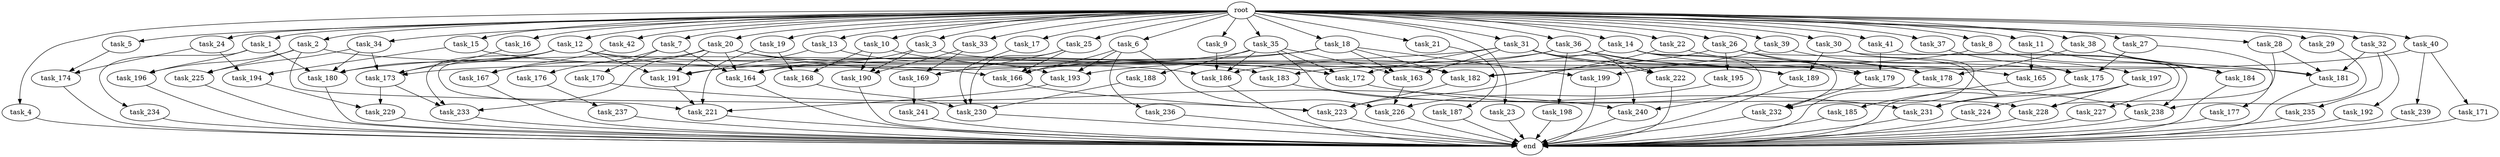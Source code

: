 digraph G {
  root [size="0.000000"];
  task_1 [size="10.240000"];
  task_2 [size="10.240000"];
  task_3 [size="10.240000"];
  task_4 [size="10.240000"];
  task_5 [size="10.240000"];
  task_6 [size="10.240000"];
  task_7 [size="10.240000"];
  task_8 [size="10.240000"];
  task_9 [size="10.240000"];
  task_10 [size="10.240000"];
  task_11 [size="10.240000"];
  task_12 [size="10.240000"];
  task_13 [size="10.240000"];
  task_14 [size="10.240000"];
  task_15 [size="10.240000"];
  task_16 [size="10.240000"];
  task_17 [size="10.240000"];
  task_18 [size="10.240000"];
  task_19 [size="10.240000"];
  task_20 [size="10.240000"];
  task_21 [size="10.240000"];
  task_22 [size="10.240000"];
  task_23 [size="10.240000"];
  task_24 [size="10.240000"];
  task_25 [size="10.240000"];
  task_26 [size="10.240000"];
  task_27 [size="10.240000"];
  task_28 [size="10.240000"];
  task_29 [size="10.240000"];
  task_30 [size="10.240000"];
  task_31 [size="10.240000"];
  task_32 [size="10.240000"];
  task_33 [size="10.240000"];
  task_34 [size="10.240000"];
  task_35 [size="10.240000"];
  task_36 [size="10.240000"];
  task_37 [size="10.240000"];
  task_38 [size="10.240000"];
  task_39 [size="10.240000"];
  task_40 [size="10.240000"];
  task_41 [size="10.240000"];
  task_42 [size="10.240000"];
  task_163 [size="5583457484.800000"];
  task_164 [size="16320875724.800001"];
  task_165 [size="7730941132.800000"];
  task_166 [size="7043746365.440001"];
  task_167 [size="10995116277.760000"];
  task_168 [size="3865470566.400000"];
  task_169 [size="11166914969.600000"];
  task_170 [size="3092376453.120000"];
  task_171 [size="773094113.280000"];
  task_172 [size="13829794693.120001"];
  task_173 [size="9363028705.280001"];
  task_174 [size="7730941132.800000"];
  task_175 [size="2061584302.080000"];
  task_176 [size="3092376453.120000"];
  task_177 [size="1374389534.720000"];
  task_178 [size="10222022164.480000"];
  task_179 [size="5583457484.800000"];
  task_180 [size="6528350289.920000"];
  task_181 [size="18811956756.480000"];
  task_182 [size="6957847019.520000"];
  task_183 [size="13915694039.040001"];
  task_184 [size="16063177687.040001"];
  task_185 [size="343597383.680000"];
  task_186 [size="14602888806.400000"];
  task_187 [size="2147483648.000000"];
  task_188 [size="2147483648.000000"];
  task_189 [size="4638564679.680000"];
  task_190 [size="17008070492.160000"];
  task_191 [size="10307921510.400000"];
  task_192 [size="4209067950.080000"];
  task_193 [size="4294967296.000000"];
  task_194 [size="3865470566.400000"];
  task_195 [size="343597383.680000"];
  task_196 [size="7301444403.200000"];
  task_197 [size="5497558138.880000"];
  task_198 [size="773094113.280000"];
  task_199 [size="5841155522.560000"];
  task_221 [size="11854109736.960001"];
  task_222 [size="3865470566.400000"];
  task_223 [size="20272245637.119999"];
  task_224 [size="8589934592.000000"];
  task_225 [size="12455405158.400000"];
  task_226 [size="13314398617.600000"];
  task_227 [size="773094113.280000"];
  task_228 [size="16234976378.880001"];
  task_229 [size="6356551598.080000"];
  task_230 [size="11424613007.360001"];
  task_231 [size="12884901888.000000"];
  task_232 [size="1889785610.240000"];
  task_233 [size="7988639170.560000"];
  task_234 [size="343597383.680000"];
  task_235 [size="4209067950.080000"];
  task_236 [size="2147483648.000000"];
  task_237 [size="8589934592.000000"];
  task_238 [size="5583457484.800000"];
  task_239 [size="773094113.280000"];
  task_240 [size="12455405158.400000"];
  task_241 [size="3092376453.120000"];
  end [size="0.000000"];

  root -> task_1 [size="1.000000"];
  root -> task_2 [size="1.000000"];
  root -> task_3 [size="1.000000"];
  root -> task_4 [size="1.000000"];
  root -> task_5 [size="1.000000"];
  root -> task_6 [size="1.000000"];
  root -> task_7 [size="1.000000"];
  root -> task_8 [size="1.000000"];
  root -> task_9 [size="1.000000"];
  root -> task_10 [size="1.000000"];
  root -> task_11 [size="1.000000"];
  root -> task_12 [size="1.000000"];
  root -> task_13 [size="1.000000"];
  root -> task_14 [size="1.000000"];
  root -> task_15 [size="1.000000"];
  root -> task_16 [size="1.000000"];
  root -> task_17 [size="1.000000"];
  root -> task_18 [size="1.000000"];
  root -> task_19 [size="1.000000"];
  root -> task_20 [size="1.000000"];
  root -> task_21 [size="1.000000"];
  root -> task_22 [size="1.000000"];
  root -> task_23 [size="1.000000"];
  root -> task_24 [size="1.000000"];
  root -> task_25 [size="1.000000"];
  root -> task_26 [size="1.000000"];
  root -> task_27 [size="1.000000"];
  root -> task_28 [size="1.000000"];
  root -> task_29 [size="1.000000"];
  root -> task_30 [size="1.000000"];
  root -> task_31 [size="1.000000"];
  root -> task_32 [size="1.000000"];
  root -> task_33 [size="1.000000"];
  root -> task_34 [size="1.000000"];
  root -> task_35 [size="1.000000"];
  root -> task_36 [size="1.000000"];
  root -> task_37 [size="1.000000"];
  root -> task_38 [size="1.000000"];
  root -> task_39 [size="1.000000"];
  root -> task_40 [size="1.000000"];
  root -> task_41 [size="1.000000"];
  root -> task_42 [size="1.000000"];
  task_1 -> task_180 [size="33554432.000000"];
  task_1 -> task_196 [size="33554432.000000"];
  task_1 -> task_234 [size="33554432.000000"];
  task_2 -> task_183 [size="679477248.000000"];
  task_2 -> task_196 [size="679477248.000000"];
  task_2 -> task_223 [size="679477248.000000"];
  task_2 -> task_225 [size="679477248.000000"];
  task_3 -> task_164 [size="679477248.000000"];
  task_3 -> task_181 [size="679477248.000000"];
  task_3 -> task_190 [size="679477248.000000"];
  task_4 -> end [size="1.000000"];
  task_5 -> task_174 [size="679477248.000000"];
  task_6 -> task_166 [size="209715200.000000"];
  task_6 -> task_193 [size="209715200.000000"];
  task_6 -> task_226 [size="209715200.000000"];
  task_6 -> task_236 [size="209715200.000000"];
  task_7 -> task_164 [size="301989888.000000"];
  task_7 -> task_170 [size="301989888.000000"];
  task_7 -> task_176 [size="301989888.000000"];
  task_8 -> task_183 [size="679477248.000000"];
  task_8 -> task_184 [size="679477248.000000"];
  task_9 -> task_186 [size="838860800.000000"];
  task_10 -> task_168 [size="301989888.000000"];
  task_10 -> task_172 [size="301989888.000000"];
  task_10 -> task_190 [size="301989888.000000"];
  task_11 -> task_165 [size="679477248.000000"];
  task_11 -> task_184 [size="679477248.000000"];
  task_12 -> task_166 [size="33554432.000000"];
  task_12 -> task_173 [size="33554432.000000"];
  task_12 -> task_175 [size="33554432.000000"];
  task_12 -> task_180 [size="33554432.000000"];
  task_12 -> task_191 [size="33554432.000000"];
  task_12 -> task_221 [size="33554432.000000"];
  task_12 -> task_233 [size="33554432.000000"];
  task_13 -> task_191 [size="134217728.000000"];
  task_13 -> task_193 [size="134217728.000000"];
  task_14 -> task_178 [size="75497472.000000"];
  task_14 -> task_186 [size="75497472.000000"];
  task_14 -> task_232 [size="75497472.000000"];
  task_14 -> task_240 [size="75497472.000000"];
  task_15 -> task_186 [size="301989888.000000"];
  task_15 -> task_194 [size="301989888.000000"];
  task_16 -> task_173 [size="134217728.000000"];
  task_17 -> task_230 [size="134217728.000000"];
  task_18 -> task_163 [size="33554432.000000"];
  task_18 -> task_166 [size="33554432.000000"];
  task_18 -> task_180 [size="33554432.000000"];
  task_18 -> task_182 [size="33554432.000000"];
  task_18 -> task_199 [size="33554432.000000"];
  task_19 -> task_168 [size="75497472.000000"];
  task_19 -> task_221 [size="75497472.000000"];
  task_20 -> task_164 [size="536870912.000000"];
  task_20 -> task_167 [size="536870912.000000"];
  task_20 -> task_172 [size="536870912.000000"];
  task_20 -> task_182 [size="536870912.000000"];
  task_20 -> task_191 [size="536870912.000000"];
  task_20 -> task_233 [size="536870912.000000"];
  task_21 -> task_187 [size="209715200.000000"];
  task_22 -> task_178 [size="679477248.000000"];
  task_22 -> task_223 [size="679477248.000000"];
  task_23 -> end [size="1.000000"];
  task_24 -> task_174 [size="75497472.000000"];
  task_24 -> task_194 [size="75497472.000000"];
  task_25 -> task_166 [size="411041792.000000"];
  task_25 -> task_169 [size="411041792.000000"];
  task_25 -> task_230 [size="411041792.000000"];
  task_26 -> task_178 [size="33554432.000000"];
  task_26 -> task_179 [size="33554432.000000"];
  task_26 -> task_182 [size="33554432.000000"];
  task_26 -> task_185 [size="33554432.000000"];
  task_26 -> task_195 [size="33554432.000000"];
  task_27 -> task_175 [size="134217728.000000"];
  task_27 -> task_177 [size="134217728.000000"];
  task_28 -> task_181 [size="536870912.000000"];
  task_28 -> task_228 [size="536870912.000000"];
  task_29 -> task_238 [size="301989888.000000"];
  task_30 -> task_189 [size="75497472.000000"];
  task_30 -> task_227 [size="75497472.000000"];
  task_30 -> task_232 [size="75497472.000000"];
  task_31 -> task_163 [size="301989888.000000"];
  task_31 -> task_172 [size="301989888.000000"];
  task_31 -> task_179 [size="301989888.000000"];
  task_31 -> task_189 [size="301989888.000000"];
  task_31 -> task_191 [size="301989888.000000"];
  task_31 -> task_222 [size="301989888.000000"];
  task_31 -> task_240 [size="301989888.000000"];
  task_32 -> task_181 [size="411041792.000000"];
  task_32 -> task_192 [size="411041792.000000"];
  task_32 -> task_235 [size="411041792.000000"];
  task_33 -> task_169 [size="679477248.000000"];
  task_33 -> task_190 [size="679477248.000000"];
  task_34 -> task_173 [size="536870912.000000"];
  task_34 -> task_180 [size="536870912.000000"];
  task_34 -> task_225 [size="536870912.000000"];
  task_35 -> task_163 [size="209715200.000000"];
  task_35 -> task_172 [size="209715200.000000"];
  task_35 -> task_173 [size="209715200.000000"];
  task_35 -> task_186 [size="209715200.000000"];
  task_35 -> task_188 [size="209715200.000000"];
  task_35 -> task_228 [size="209715200.000000"];
  task_36 -> task_164 [size="75497472.000000"];
  task_36 -> task_165 [size="75497472.000000"];
  task_36 -> task_189 [size="75497472.000000"];
  task_36 -> task_193 [size="75497472.000000"];
  task_36 -> task_198 [size="75497472.000000"];
  task_36 -> task_222 [size="75497472.000000"];
  task_37 -> task_175 [size="33554432.000000"];
  task_38 -> task_178 [size="209715200.000000"];
  task_38 -> task_181 [size="209715200.000000"];
  task_38 -> task_184 [size="209715200.000000"];
  task_39 -> task_197 [size="536870912.000000"];
  task_39 -> task_199 [size="536870912.000000"];
  task_40 -> task_171 [size="75497472.000000"];
  task_40 -> task_182 [size="75497472.000000"];
  task_40 -> task_239 [size="75497472.000000"];
  task_41 -> task_179 [size="209715200.000000"];
  task_41 -> task_238 [size="209715200.000000"];
  task_42 -> task_167 [size="536870912.000000"];
  task_163 -> task_226 [size="411041792.000000"];
  task_164 -> end [size="1.000000"];
  task_165 -> end [size="1.000000"];
  task_166 -> task_223 [size="411041792.000000"];
  task_167 -> end [size="1.000000"];
  task_168 -> task_230 [size="536870912.000000"];
  task_169 -> task_241 [size="301989888.000000"];
  task_170 -> task_240 [size="838860800.000000"];
  task_171 -> end [size="1.000000"];
  task_172 -> task_238 [size="33554432.000000"];
  task_173 -> task_229 [size="209715200.000000"];
  task_173 -> task_233 [size="209715200.000000"];
  task_174 -> end [size="1.000000"];
  task_175 -> task_231 [size="209715200.000000"];
  task_176 -> task_237 [size="838860800.000000"];
  task_177 -> end [size="1.000000"];
  task_178 -> end [size="1.000000"];
  task_179 -> task_232 [size="33554432.000000"];
  task_180 -> end [size="1.000000"];
  task_181 -> end [size="1.000000"];
  task_182 -> task_223 [size="209715200.000000"];
  task_183 -> task_231 [size="209715200.000000"];
  task_184 -> end [size="1.000000"];
  task_185 -> end [size="1.000000"];
  task_186 -> end [size="1.000000"];
  task_187 -> end [size="1.000000"];
  task_188 -> task_230 [size="33554432.000000"];
  task_189 -> end [size="1.000000"];
  task_190 -> end [size="1.000000"];
  task_191 -> task_221 [size="209715200.000000"];
  task_192 -> end [size="1.000000"];
  task_193 -> task_221 [size="838860800.000000"];
  task_194 -> task_229 [size="411041792.000000"];
  task_195 -> task_226 [size="679477248.000000"];
  task_196 -> end [size="1.000000"];
  task_197 -> task_224 [size="838860800.000000"];
  task_197 -> task_228 [size="838860800.000000"];
  task_197 -> task_231 [size="838860800.000000"];
  task_198 -> end [size="1.000000"];
  task_199 -> end [size="1.000000"];
  task_221 -> end [size="1.000000"];
  task_222 -> end [size="1.000000"];
  task_223 -> end [size="1.000000"];
  task_224 -> end [size="1.000000"];
  task_225 -> end [size="1.000000"];
  task_226 -> end [size="1.000000"];
  task_227 -> end [size="1.000000"];
  task_228 -> end [size="1.000000"];
  task_229 -> end [size="1.000000"];
  task_230 -> end [size="1.000000"];
  task_231 -> end [size="1.000000"];
  task_232 -> end [size="1.000000"];
  task_233 -> end [size="1.000000"];
  task_234 -> end [size="1.000000"];
  task_235 -> end [size="1.000000"];
  task_236 -> end [size="1.000000"];
  task_237 -> end [size="1.000000"];
  task_238 -> end [size="1.000000"];
  task_239 -> end [size="1.000000"];
  task_240 -> end [size="1.000000"];
  task_241 -> end [size="1.000000"];
}
